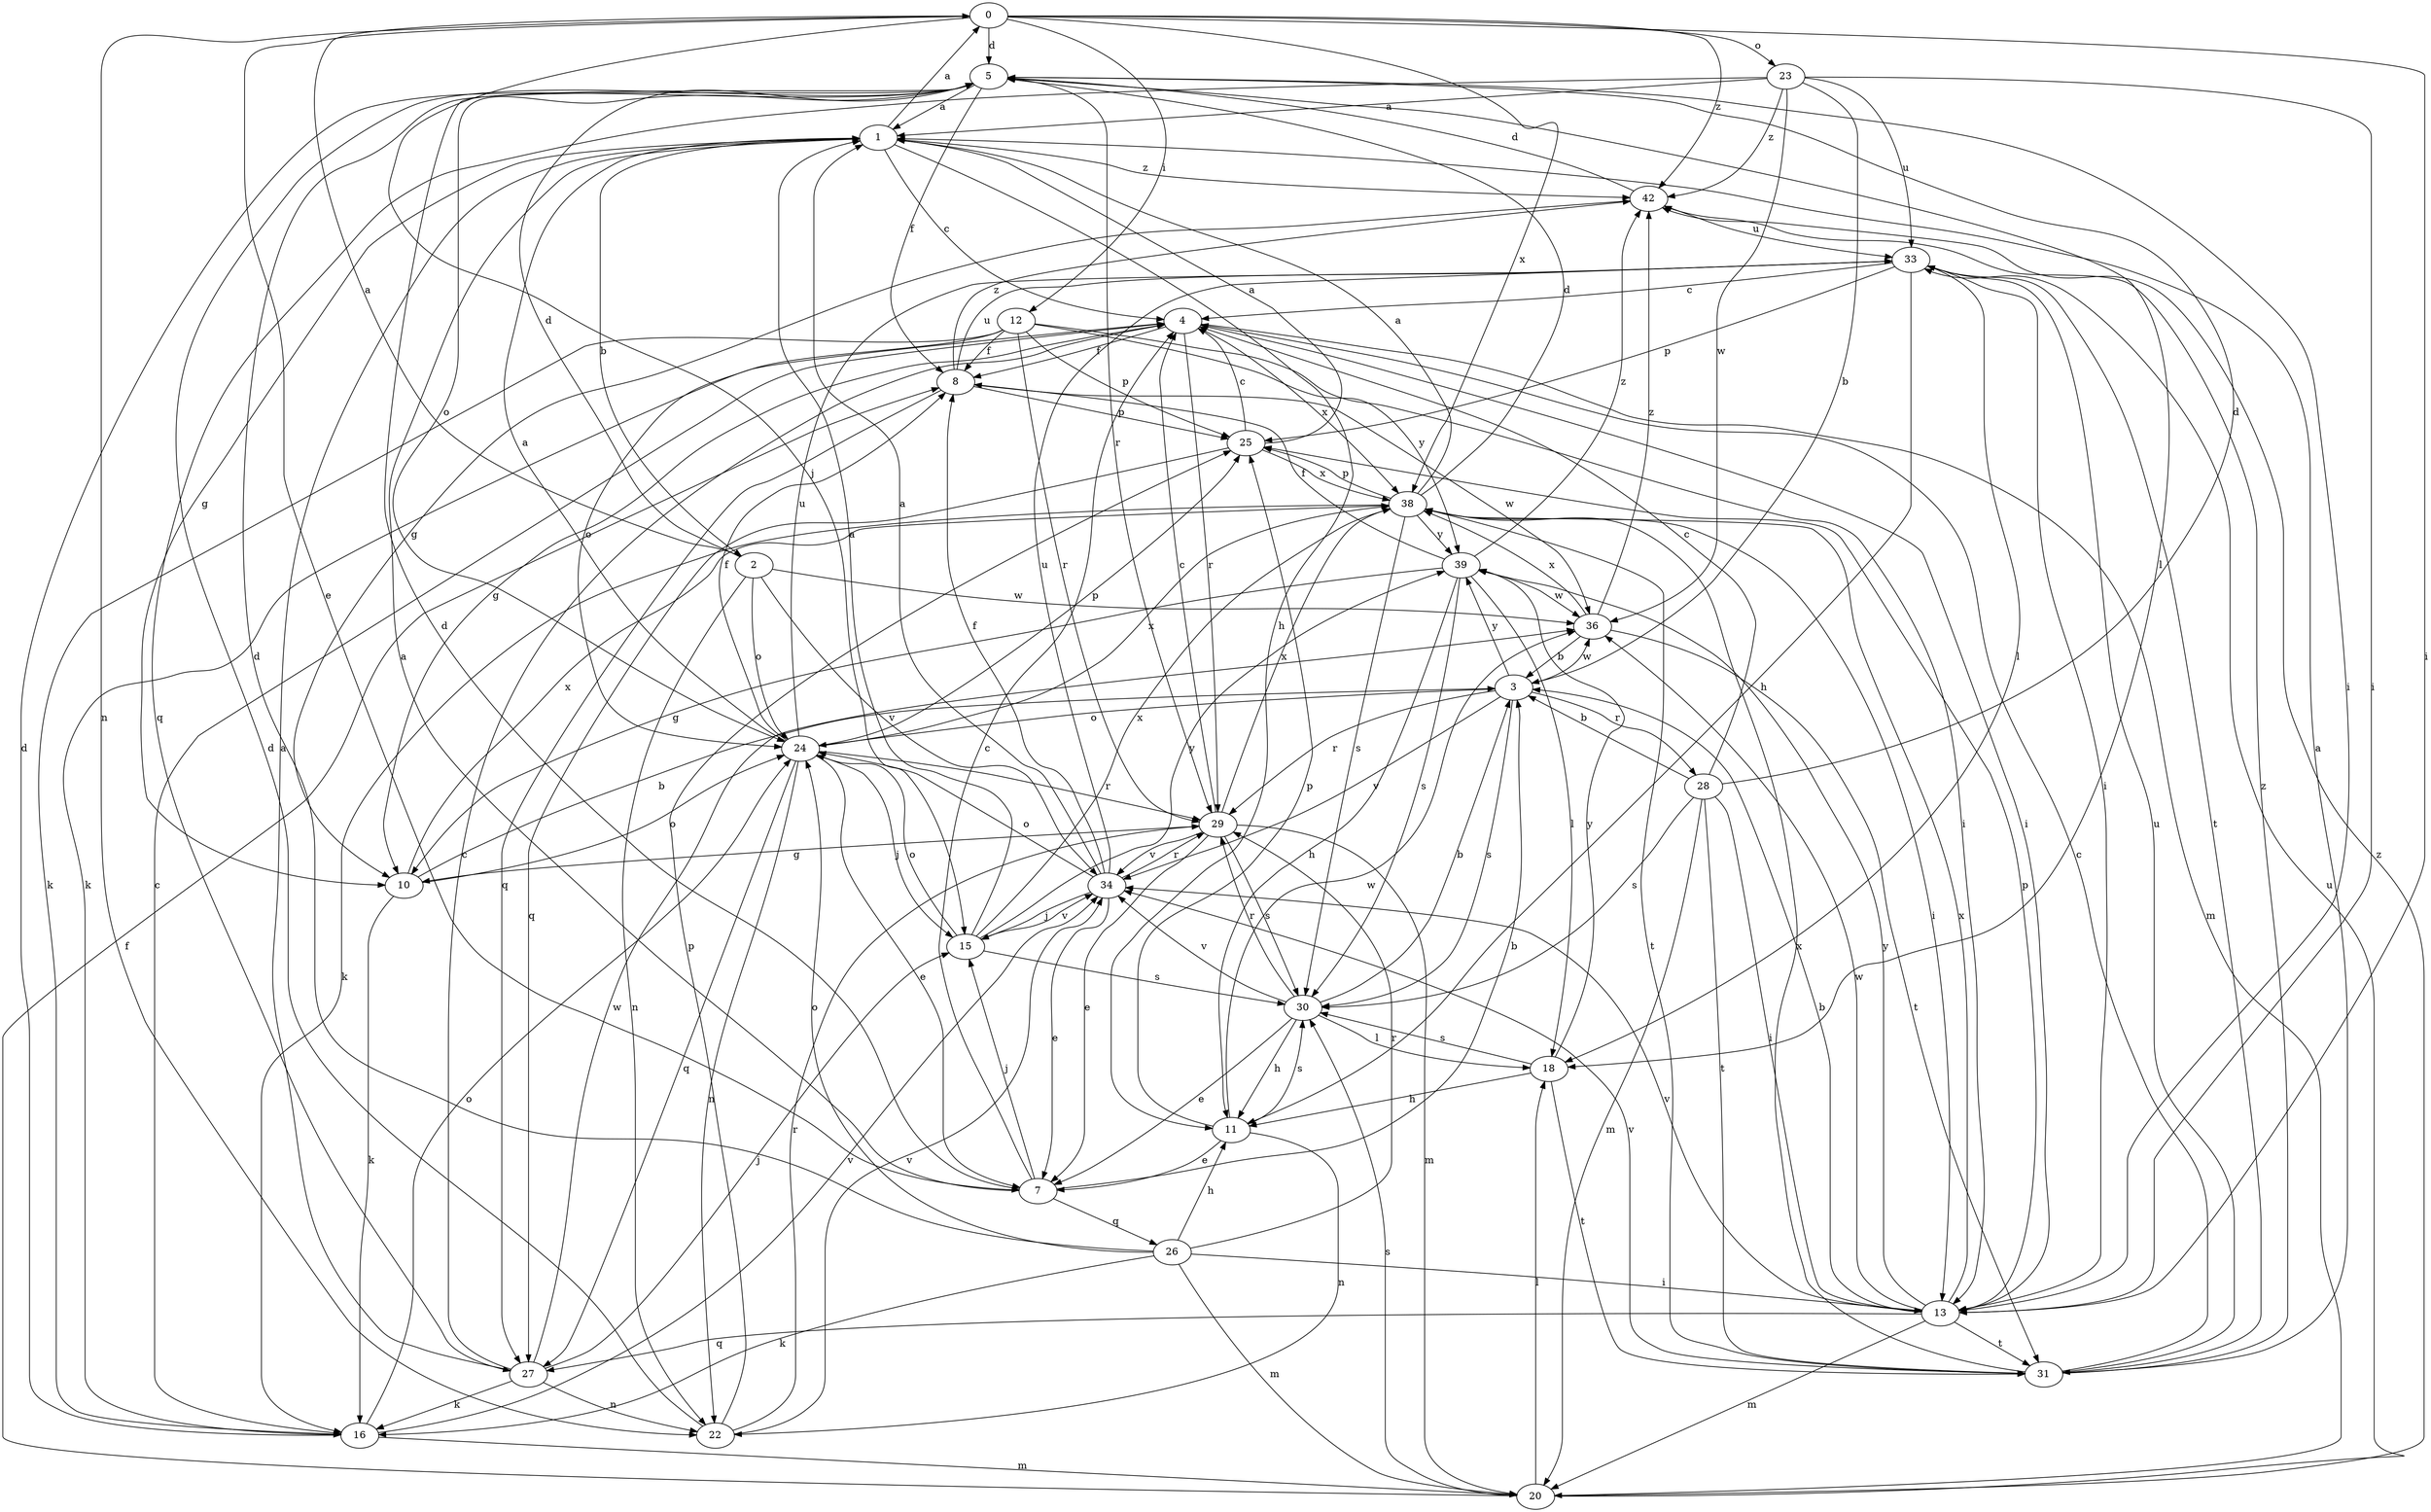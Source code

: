 strict digraph  {
0;
1;
2;
3;
4;
5;
7;
8;
10;
11;
12;
13;
15;
16;
18;
20;
22;
23;
24;
25;
26;
27;
28;
29;
30;
31;
33;
34;
36;
38;
39;
42;
0 -> 5  [label=d];
0 -> 7  [label=e];
0 -> 12  [label=i];
0 -> 13  [label=i];
0 -> 15  [label=j];
0 -> 22  [label=n];
0 -> 23  [label=o];
0 -> 38  [label=x];
0 -> 42  [label=z];
1 -> 0  [label=a];
1 -> 2  [label=b];
1 -> 4  [label=c];
1 -> 10  [label=g];
1 -> 11  [label=h];
1 -> 42  [label=z];
2 -> 0  [label=a];
2 -> 5  [label=d];
2 -> 22  [label=n];
2 -> 24  [label=o];
2 -> 34  [label=v];
2 -> 36  [label=w];
3 -> 24  [label=o];
3 -> 28  [label=r];
3 -> 29  [label=r];
3 -> 30  [label=s];
3 -> 34  [label=v];
3 -> 36  [label=w];
3 -> 39  [label=y];
4 -> 8  [label=f];
4 -> 10  [label=g];
4 -> 13  [label=i];
4 -> 16  [label=k];
4 -> 20  [label=m];
4 -> 29  [label=r];
4 -> 38  [label=x];
5 -> 1  [label=a];
5 -> 8  [label=f];
5 -> 13  [label=i];
5 -> 18  [label=l];
5 -> 24  [label=o];
5 -> 29  [label=r];
7 -> 1  [label=a];
7 -> 3  [label=b];
7 -> 4  [label=c];
7 -> 5  [label=d];
7 -> 15  [label=j];
7 -> 26  [label=q];
8 -> 25  [label=p];
8 -> 27  [label=q];
8 -> 33  [label=u];
8 -> 36  [label=w];
8 -> 42  [label=z];
10 -> 3  [label=b];
10 -> 16  [label=k];
10 -> 24  [label=o];
10 -> 38  [label=x];
11 -> 7  [label=e];
11 -> 22  [label=n];
11 -> 25  [label=p];
11 -> 30  [label=s];
11 -> 36  [label=w];
12 -> 8  [label=f];
12 -> 13  [label=i];
12 -> 16  [label=k];
12 -> 24  [label=o];
12 -> 25  [label=p];
12 -> 29  [label=r];
12 -> 39  [label=y];
13 -> 3  [label=b];
13 -> 20  [label=m];
13 -> 25  [label=p];
13 -> 27  [label=q];
13 -> 31  [label=t];
13 -> 34  [label=v];
13 -> 36  [label=w];
13 -> 38  [label=x];
13 -> 39  [label=y];
15 -> 1  [label=a];
15 -> 24  [label=o];
15 -> 30  [label=s];
15 -> 34  [label=v];
15 -> 38  [label=x];
15 -> 39  [label=y];
16 -> 4  [label=c];
16 -> 5  [label=d];
16 -> 20  [label=m];
16 -> 24  [label=o];
16 -> 34  [label=v];
18 -> 11  [label=h];
18 -> 30  [label=s];
18 -> 31  [label=t];
18 -> 39  [label=y];
20 -> 8  [label=f];
20 -> 18  [label=l];
20 -> 30  [label=s];
20 -> 33  [label=u];
20 -> 42  [label=z];
22 -> 5  [label=d];
22 -> 25  [label=p];
22 -> 29  [label=r];
22 -> 34  [label=v];
23 -> 1  [label=a];
23 -> 3  [label=b];
23 -> 13  [label=i];
23 -> 27  [label=q];
23 -> 33  [label=u];
23 -> 36  [label=w];
23 -> 42  [label=z];
24 -> 1  [label=a];
24 -> 7  [label=e];
24 -> 8  [label=f];
24 -> 15  [label=j];
24 -> 22  [label=n];
24 -> 25  [label=p];
24 -> 27  [label=q];
24 -> 29  [label=r];
24 -> 33  [label=u];
24 -> 38  [label=x];
25 -> 1  [label=a];
25 -> 4  [label=c];
25 -> 27  [label=q];
25 -> 38  [label=x];
26 -> 5  [label=d];
26 -> 11  [label=h];
26 -> 13  [label=i];
26 -> 16  [label=k];
26 -> 20  [label=m];
26 -> 24  [label=o];
26 -> 29  [label=r];
27 -> 1  [label=a];
27 -> 4  [label=c];
27 -> 15  [label=j];
27 -> 16  [label=k];
27 -> 22  [label=n];
27 -> 36  [label=w];
28 -> 3  [label=b];
28 -> 4  [label=c];
28 -> 5  [label=d];
28 -> 13  [label=i];
28 -> 20  [label=m];
28 -> 30  [label=s];
28 -> 31  [label=t];
29 -> 4  [label=c];
29 -> 7  [label=e];
29 -> 10  [label=g];
29 -> 20  [label=m];
29 -> 30  [label=s];
29 -> 34  [label=v];
29 -> 38  [label=x];
30 -> 3  [label=b];
30 -> 7  [label=e];
30 -> 11  [label=h];
30 -> 18  [label=l];
30 -> 29  [label=r];
30 -> 34  [label=v];
31 -> 1  [label=a];
31 -> 4  [label=c];
31 -> 33  [label=u];
31 -> 34  [label=v];
31 -> 38  [label=x];
31 -> 42  [label=z];
33 -> 4  [label=c];
33 -> 11  [label=h];
33 -> 13  [label=i];
33 -> 18  [label=l];
33 -> 25  [label=p];
33 -> 31  [label=t];
34 -> 1  [label=a];
34 -> 7  [label=e];
34 -> 8  [label=f];
34 -> 15  [label=j];
34 -> 24  [label=o];
34 -> 29  [label=r];
34 -> 33  [label=u];
36 -> 3  [label=b];
36 -> 31  [label=t];
36 -> 38  [label=x];
36 -> 42  [label=z];
38 -> 1  [label=a];
38 -> 5  [label=d];
38 -> 13  [label=i];
38 -> 16  [label=k];
38 -> 25  [label=p];
38 -> 30  [label=s];
38 -> 31  [label=t];
38 -> 39  [label=y];
39 -> 8  [label=f];
39 -> 10  [label=g];
39 -> 11  [label=h];
39 -> 18  [label=l];
39 -> 30  [label=s];
39 -> 36  [label=w];
39 -> 42  [label=z];
42 -> 5  [label=d];
42 -> 10  [label=g];
42 -> 33  [label=u];
}
